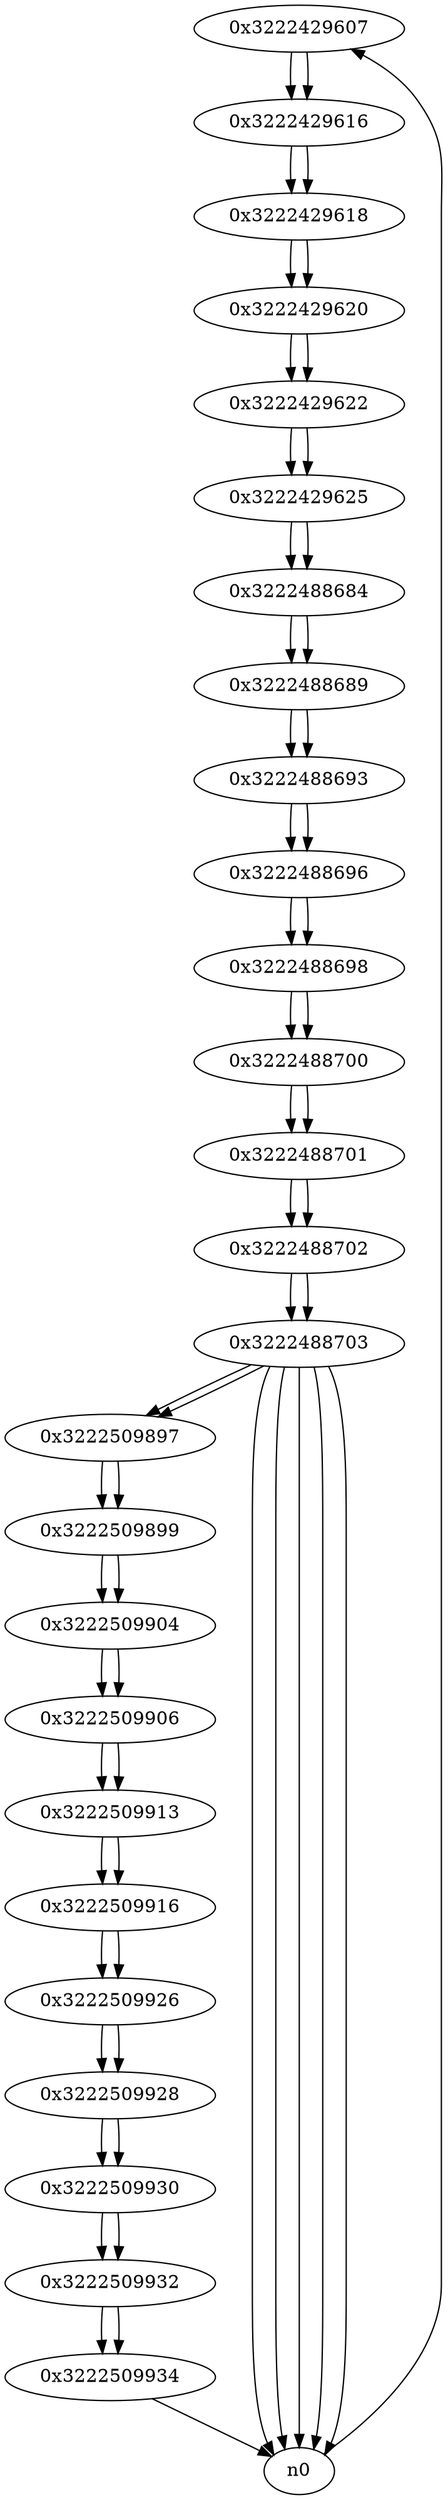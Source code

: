 digraph G{
/* nodes */
  n1 [label="0x3222429607"]
  n2 [label="0x3222429616"]
  n3 [label="0x3222429618"]
  n4 [label="0x3222429620"]
  n5 [label="0x3222429622"]
  n6 [label="0x3222429625"]
  n7 [label="0x3222488684"]
  n8 [label="0x3222488689"]
  n9 [label="0x3222488693"]
  n10 [label="0x3222488696"]
  n11 [label="0x3222488698"]
  n12 [label="0x3222488700"]
  n13 [label="0x3222488701"]
  n14 [label="0x3222488702"]
  n15 [label="0x3222488703"]
  n16 [label="0x3222509897"]
  n17 [label="0x3222509899"]
  n18 [label="0x3222509904"]
  n19 [label="0x3222509906"]
  n20 [label="0x3222509913"]
  n21 [label="0x3222509916"]
  n22 [label="0x3222509926"]
  n23 [label="0x3222509928"]
  n24 [label="0x3222509930"]
  n25 [label="0x3222509932"]
  n26 [label="0x3222509934"]
/* edges */
n1 -> n2;
n0 -> n1;
n2 -> n3;
n1 -> n2;
n3 -> n4;
n2 -> n3;
n4 -> n5;
n3 -> n4;
n5 -> n6;
n4 -> n5;
n6 -> n7;
n5 -> n6;
n7 -> n8;
n6 -> n7;
n8 -> n9;
n7 -> n8;
n9 -> n10;
n8 -> n9;
n10 -> n11;
n9 -> n10;
n11 -> n12;
n10 -> n11;
n12 -> n13;
n11 -> n12;
n13 -> n14;
n12 -> n13;
n14 -> n15;
n13 -> n14;
n15 -> n0;
n15 -> n0;
n15 -> n16;
n15 -> n0;
n15 -> n0;
n15 -> n0;
n14 -> n15;
n16 -> n17;
n15 -> n16;
n17 -> n18;
n16 -> n17;
n18 -> n19;
n17 -> n18;
n19 -> n20;
n18 -> n19;
n20 -> n21;
n19 -> n20;
n21 -> n22;
n20 -> n21;
n22 -> n23;
n21 -> n22;
n23 -> n24;
n22 -> n23;
n24 -> n25;
n23 -> n24;
n25 -> n26;
n24 -> n25;
n26 -> n0;
n25 -> n26;
}
